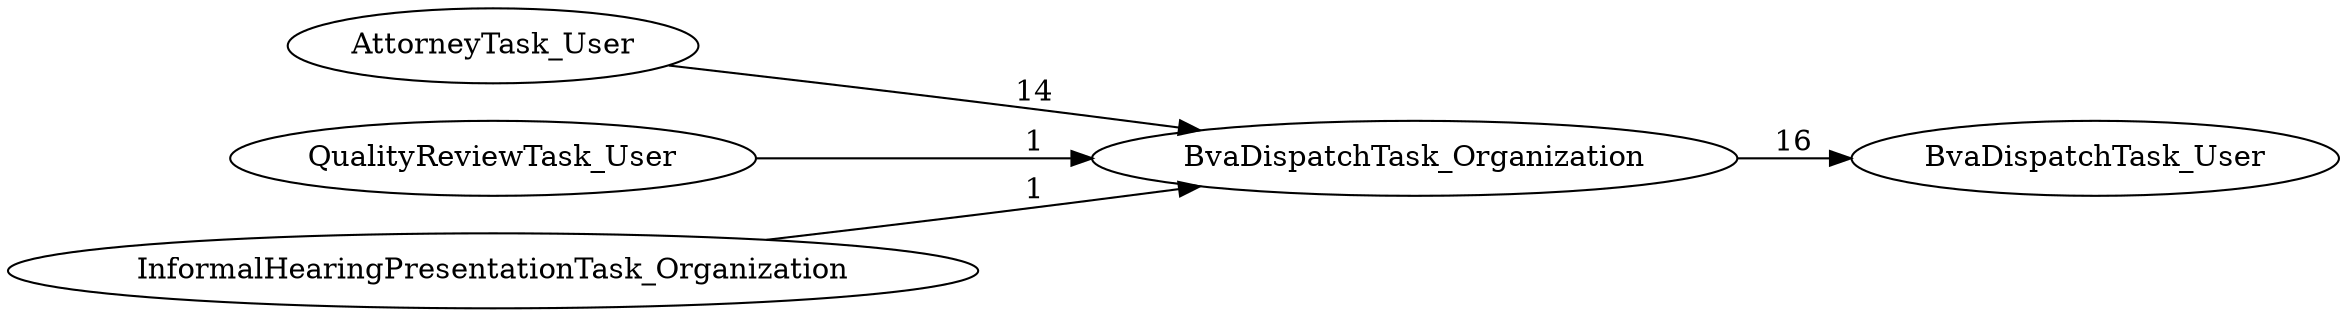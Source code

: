 digraph G {
rankdir="LR";
"AttorneyTask_User" -> "BvaDispatchTask_Organization" [label=14]
"BvaDispatchTask_Organization" -> "BvaDispatchTask_User" [label=16]
"QualityReviewTask_User" -> "BvaDispatchTask_Organization" [label=1]
"InformalHearingPresentationTask_Organization" -> "BvaDispatchTask_Organization" [label=1]
}
